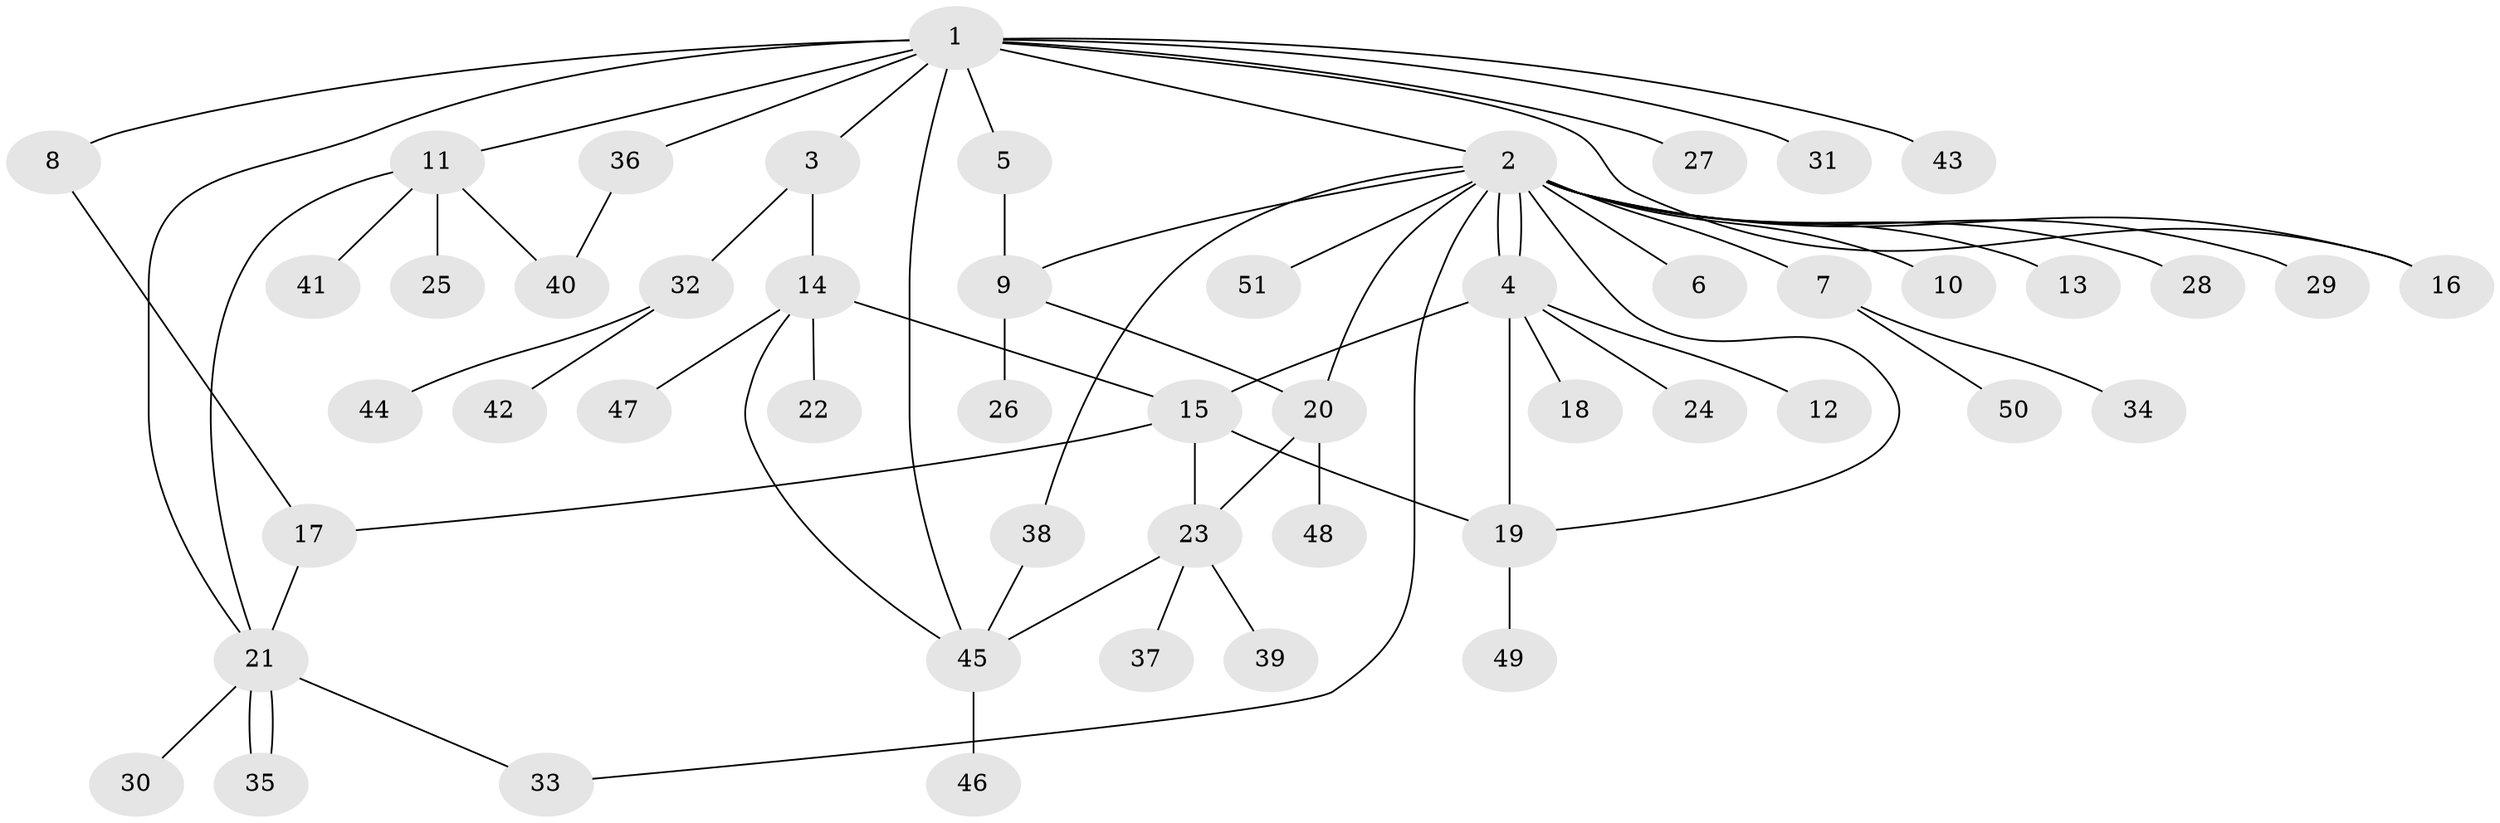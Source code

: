 // Generated by graph-tools (version 1.1) at 2025/26/03/09/25 03:26:05]
// undirected, 51 vertices, 67 edges
graph export_dot {
graph [start="1"]
  node [color=gray90,style=filled];
  1;
  2;
  3;
  4;
  5;
  6;
  7;
  8;
  9;
  10;
  11;
  12;
  13;
  14;
  15;
  16;
  17;
  18;
  19;
  20;
  21;
  22;
  23;
  24;
  25;
  26;
  27;
  28;
  29;
  30;
  31;
  32;
  33;
  34;
  35;
  36;
  37;
  38;
  39;
  40;
  41;
  42;
  43;
  44;
  45;
  46;
  47;
  48;
  49;
  50;
  51;
  1 -- 2;
  1 -- 3;
  1 -- 5;
  1 -- 8;
  1 -- 11;
  1 -- 16;
  1 -- 21;
  1 -- 27;
  1 -- 31;
  1 -- 36;
  1 -- 43;
  1 -- 45;
  2 -- 4;
  2 -- 4;
  2 -- 6;
  2 -- 7;
  2 -- 9;
  2 -- 10;
  2 -- 13;
  2 -- 16;
  2 -- 19;
  2 -- 20;
  2 -- 28;
  2 -- 29;
  2 -- 33;
  2 -- 38;
  2 -- 51;
  3 -- 14;
  3 -- 32;
  4 -- 12;
  4 -- 15;
  4 -- 18;
  4 -- 19;
  4 -- 24;
  5 -- 9;
  7 -- 34;
  7 -- 50;
  8 -- 17;
  9 -- 20;
  9 -- 26;
  11 -- 21;
  11 -- 25;
  11 -- 40;
  11 -- 41;
  14 -- 15;
  14 -- 22;
  14 -- 45;
  14 -- 47;
  15 -- 17;
  15 -- 19;
  15 -- 23;
  17 -- 21;
  19 -- 49;
  20 -- 23;
  20 -- 48;
  21 -- 30;
  21 -- 33;
  21 -- 35;
  21 -- 35;
  23 -- 37;
  23 -- 39;
  23 -- 45;
  32 -- 42;
  32 -- 44;
  36 -- 40;
  38 -- 45;
  45 -- 46;
}
